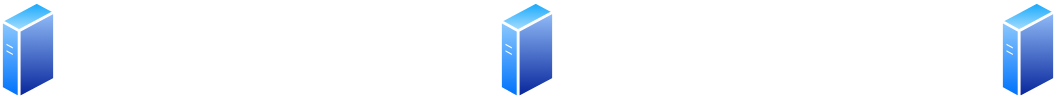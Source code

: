 <mxfile version="28.2.8">
  <diagram name="Page-1" id="qw3HEzxv-JdLIg8q5i_I">
    <mxGraphModel dx="1042" dy="561" grid="1" gridSize="10" guides="1" tooltips="1" connect="1" arrows="1" fold="1" page="1" pageScale="1" pageWidth="827" pageHeight="1169" math="0" shadow="0">
      <root>
        <mxCell id="0" />
        <mxCell id="1" parent="0" />
        <mxCell id="gda7CDKdBggoays2mfxM-1" value="" style="image;aspect=fixed;perimeter=ellipsePerimeter;html=1;align=center;shadow=0;dashed=0;spacingTop=3;image=img/lib/active_directory/generic_server.svg;" vertex="1" parent="1">
          <mxGeometry x="150" y="110" width="28.0" height="50" as="geometry" />
        </mxCell>
        <mxCell id="gda7CDKdBggoays2mfxM-2" value="" style="image;aspect=fixed;perimeter=ellipsePerimeter;html=1;align=center;shadow=0;dashed=0;spacingTop=3;image=img/lib/active_directory/generic_server.svg;" vertex="1" parent="1">
          <mxGeometry x="399.5" y="110" width="28.0" height="50" as="geometry" />
        </mxCell>
        <mxCell id="gda7CDKdBggoays2mfxM-3" value="" style="image;aspect=fixed;perimeter=ellipsePerimeter;html=1;align=center;shadow=0;dashed=0;spacingTop=3;image=img/lib/active_directory/generic_server.svg;" vertex="1" parent="1">
          <mxGeometry x="650" y="110" width="28.0" height="50" as="geometry" />
        </mxCell>
      </root>
    </mxGraphModel>
  </diagram>
</mxfile>
